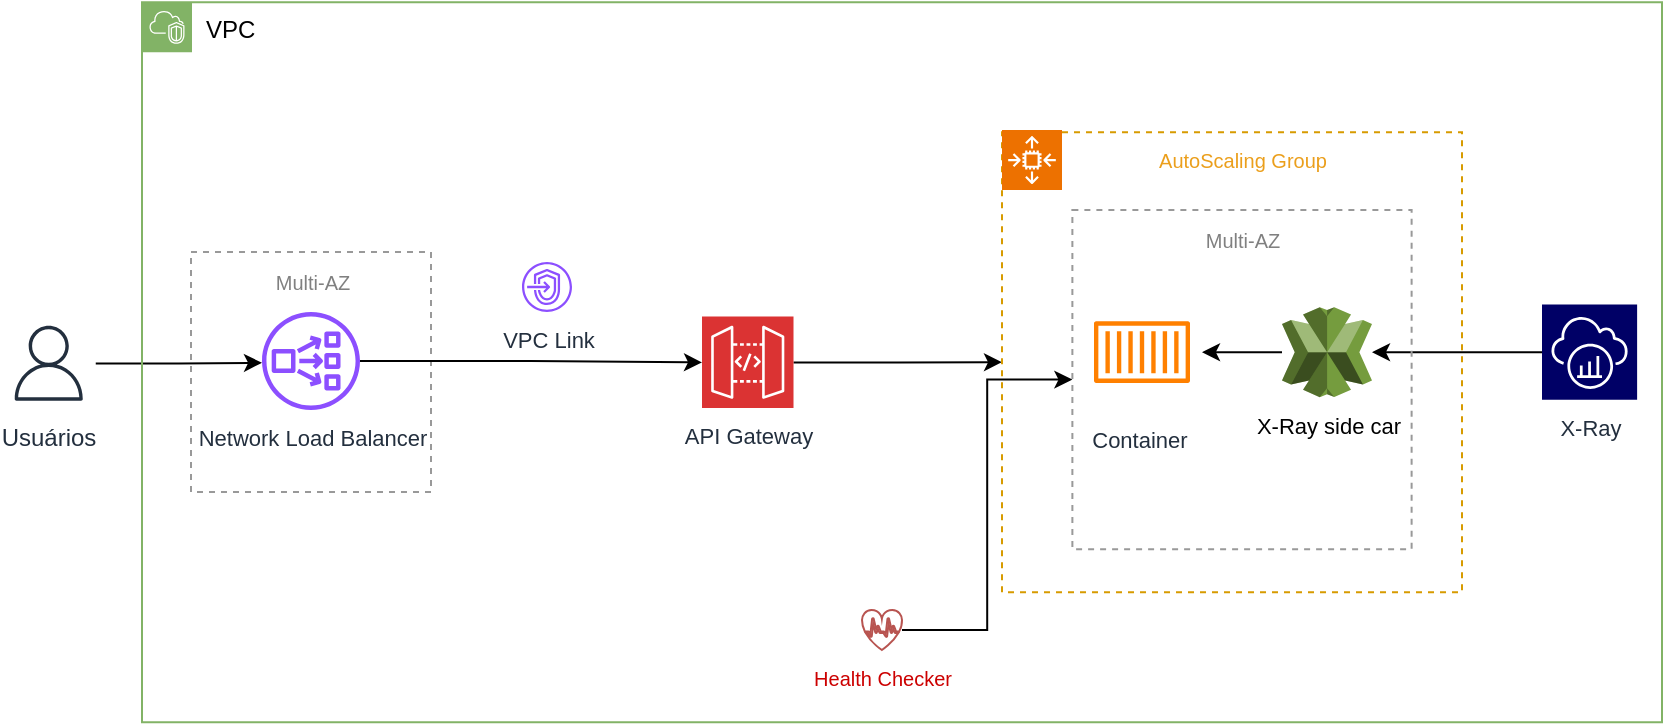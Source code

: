 <mxfile version="24.4.0" type="device">
  <diagram name="Page-1" id="6V-F49_OrAbm-ivBqpF-">
    <mxGraphModel dx="836" dy="538" grid="1" gridSize="10" guides="1" tooltips="1" connect="1" arrows="1" fold="1" page="1" pageScale="1" pageWidth="850" pageHeight="1100" math="0" shadow="0">
      <root>
        <mxCell id="0" />
        <mxCell id="1" parent="0" />
        <mxCell id="i5WH-FcULXQFqrXrjjIh-65" style="edgeStyle=orthogonalEdgeStyle;rounded=0;orthogonalLoop=1;jettySize=auto;html=1;" edge="1" parent="1" source="i5WH-FcULXQFqrXrjjIh-1">
          <mxGeometry relative="1" as="geometry">
            <mxPoint x="140" y="246.4" as="targetPoint" />
          </mxGeometry>
        </mxCell>
        <mxCell id="i5WH-FcULXQFqrXrjjIh-1" value="&lt;font style=&quot;font-size: 12px;&quot;&gt;Usuários&lt;/font&gt;&lt;div&gt;&lt;br&gt;&lt;/div&gt;" style="sketch=0;outlineConnect=0;fontColor=#232F3E;gradientColor=none;strokeColor=#232F3E;fillColor=#ffffff;dashed=0;verticalLabelPosition=bottom;verticalAlign=top;align=center;html=1;fontSize=12;fontStyle=0;aspect=fixed;shape=mxgraph.aws4.resourceIcon;resIcon=mxgraph.aws4.user;" vertex="1" parent="1">
          <mxGeometry x="10" y="223.25" width="46.75" height="46.75" as="geometry" />
        </mxCell>
        <mxCell id="i5WH-FcULXQFqrXrjjIh-17" value="" style="whiteSpace=wrap;html=1;aspect=fixed;dashed=1;fillColor=none;strokeColor=#999999;fontColor=#B8FF5C;" vertex="1" parent="1">
          <mxGeometry x="104.5" y="191" width="120" height="120" as="geometry" />
        </mxCell>
        <mxCell id="i5WH-FcULXQFqrXrjjIh-25" value="&lt;font style=&quot;font-size: 10px;&quot; color=&quot;#808080&quot;&gt;Multi-AZ&lt;/font&gt;" style="text;html=1;align=center;verticalAlign=middle;resizable=0;points=[];autosize=1;strokeColor=none;fillColor=none;" vertex="1" parent="1">
          <mxGeometry x="134.5" y="191" width="60" height="30" as="geometry" />
        </mxCell>
        <mxCell id="i5WH-FcULXQFqrXrjjIh-90" value="" style="edgeStyle=orthogonalEdgeStyle;rounded=0;orthogonalLoop=1;jettySize=auto;html=1;" edge="1" parent="1" source="i5WH-FcULXQFqrXrjjIh-12" target="i5WH-FcULXQFqrXrjjIh-28">
          <mxGeometry relative="1" as="geometry" />
        </mxCell>
        <mxCell id="i5WH-FcULXQFqrXrjjIh-12" value="&lt;font style=&quot;font-size: 11px;&quot;&gt;API Gateway&lt;/font&gt;&lt;div style=&quot;font-size: 11px;&quot;&gt;&lt;br&gt;&lt;/div&gt;" style="sketch=0;points=[[0,0,0],[0.25,0,0],[0.5,0,0],[0.75,0,0],[1,0,0],[0,1,0],[0.25,1,0],[0.5,1,0],[0.75,1,0],[1,1,0],[0,0.25,0],[0,0.5,0],[0,0.75,0],[1,0.25,0],[1,0.5,0],[1,0.75,0]];outlineConnect=0;fontColor=#232F3E;fillColor=#DB3333;strokeColor=#ffffff;dashed=0;verticalLabelPosition=bottom;verticalAlign=top;align=center;html=1;fontSize=12;fontStyle=0;aspect=fixed;shape=mxgraph.aws4.resourceIcon;resIcon=mxgraph.aws4.api_gateway;" vertex="1" parent="1">
          <mxGeometry x="360" y="223.25" width="45.75" height="45.75" as="geometry" />
        </mxCell>
        <mxCell id="i5WH-FcULXQFqrXrjjIh-70" style="edgeStyle=orthogonalEdgeStyle;rounded=0;orthogonalLoop=1;jettySize=auto;html=1;" edge="1" parent="1" source="i5WH-FcULXQFqrXrjjIh-69" target="i5WH-FcULXQFqrXrjjIh-12">
          <mxGeometry relative="1" as="geometry" />
        </mxCell>
        <mxCell id="i5WH-FcULXQFqrXrjjIh-69" value="&lt;font style=&quot;font-size: 11px;&quot;&gt;Network Load Balancer&lt;/font&gt;" style="sketch=0;outlineConnect=0;fontColor=#232F3E;gradientColor=none;fillColor=#8C4FFF;strokeColor=none;dashed=0;verticalLabelPosition=bottom;verticalAlign=top;align=center;html=1;fontSize=12;fontStyle=0;aspect=fixed;pointerEvents=1;shape=mxgraph.aws4.network_load_balancer;" vertex="1" parent="1">
          <mxGeometry x="140" y="221" width="49" height="49" as="geometry" />
        </mxCell>
        <mxCell id="i5WH-FcULXQFqrXrjjIh-71" value="&lt;font style=&quot;font-size: 11px;&quot;&gt;VPC Link&lt;/font&gt;" style="sketch=0;outlineConnect=0;fontColor=#232F3E;gradientColor=none;fillColor=#8C4FFF;strokeColor=none;dashed=0;verticalLabelPosition=bottom;verticalAlign=top;align=center;html=1;fontSize=12;fontStyle=0;aspect=fixed;pointerEvents=1;shape=mxgraph.aws4.endpoints;" vertex="1" parent="1">
          <mxGeometry x="270" y="196" width="25" height="25" as="geometry" />
        </mxCell>
        <mxCell id="i5WH-FcULXQFqrXrjjIh-83" value="VPC" style="points=[[0,0],[0.25,0],[0.5,0],[0.75,0],[1,0],[1,0.25],[1,0.5],[1,0.75],[1,1],[0.75,1],[0.5,1],[0.25,1],[0,1],[0,0.75],[0,0.5],[0,0.25]];outlineConnect=0;html=1;whiteSpace=wrap;fontSize=12;fontStyle=0;container=1;pointerEvents=0;collapsible=0;recursiveResize=0;shape=mxgraph.aws4.group;grIcon=mxgraph.aws4.group_vpc2;strokeColor=#82b366;fillColor=none;verticalAlign=top;align=left;spacingLeft=30;dashed=0;" vertex="1" parent="1">
          <mxGeometry x="80" y="66.13" width="760" height="360" as="geometry" />
        </mxCell>
        <mxCell id="i5WH-FcULXQFqrXrjjIh-28" value="" style="whiteSpace=wrap;html=1;aspect=fixed;dashed=1;fillColor=none;strokeColor=#d79b00;" vertex="1" parent="i5WH-FcULXQFqrXrjjIh-83">
          <mxGeometry x="430" y="65" width="230" height="230" as="geometry" />
        </mxCell>
        <mxCell id="i5WH-FcULXQFqrXrjjIh-10" value="" style="sketch=0;points=[[0,0,0],[0.25,0,0],[0.5,0,0],[0.75,0,0],[1,0,0],[0,1,0],[0.25,1,0],[0.5,1,0],[0.75,1,0],[1,1,0],[0,0.25,0],[0,0.5,0],[0,0.75,0],[1,0.25,0],[1,0.5,0],[1,0.75,0]];outlineConnect=0;fontColor=#232F3E;fillColor=#ED7100;strokeColor=#ffffff;dashed=0;verticalLabelPosition=bottom;verticalAlign=top;align=center;html=1;fontSize=12;fontStyle=0;aspect=fixed;shape=mxgraph.aws4.resourceIcon;resIcon=mxgraph.aws4.auto_scaling2;" vertex="1" parent="i5WH-FcULXQFqrXrjjIh-83">
          <mxGeometry x="430" y="63.87" width="30" height="30" as="geometry" />
        </mxCell>
        <mxCell id="i5WH-FcULXQFqrXrjjIh-97" value="" style="edgeStyle=orthogonalEdgeStyle;rounded=0;orthogonalLoop=1;jettySize=auto;html=1;" edge="1" parent="i5WH-FcULXQFqrXrjjIh-83" source="i5WH-FcULXQFqrXrjjIh-87" target="i5WH-FcULXQFqrXrjjIh-91">
          <mxGeometry relative="1" as="geometry" />
        </mxCell>
        <mxCell id="i5WH-FcULXQFqrXrjjIh-87" value="&lt;font style=&quot;font-size: 11px;&quot;&gt;X-Ray side car&lt;/font&gt;" style="outlineConnect=0;dashed=0;verticalLabelPosition=bottom;verticalAlign=top;align=center;html=1;shape=mxgraph.aws3.x_ray;fillColor=#759C3E;gradientColor=none;" vertex="1" parent="i5WH-FcULXQFqrXrjjIh-83">
          <mxGeometry x="570" y="152.44" width="45" height="45" as="geometry" />
        </mxCell>
        <mxCell id="i5WH-FcULXQFqrXrjjIh-91" value="&lt;font style=&quot;font-size: 11px;&quot;&gt;Container&amp;nbsp;&lt;/font&gt;" style="sketch=0;outlineConnect=0;fontColor=#232F3E;gradientColor=none;strokeColor=#FF8000;fillColor=none;dashed=0;verticalLabelPosition=bottom;verticalAlign=top;align=center;html=1;fontSize=12;fontStyle=0;aspect=fixed;shape=mxgraph.aws4.resourceIcon;resIcon=mxgraph.aws4.container_1;" vertex="1" parent="i5WH-FcULXQFqrXrjjIh-83">
          <mxGeometry x="470" y="144.94" width="60" height="60" as="geometry" />
        </mxCell>
        <mxCell id="i5WH-FcULXQFqrXrjjIh-36" value="&lt;font style=&quot;font-size: 10px;&quot; color=&quot;#eb9f1c&quot;&gt;AutoScaling Group&lt;/font&gt;" style="text;html=1;align=center;verticalAlign=middle;resizable=0;points=[];autosize=1;strokeColor=none;fillColor=none;" vertex="1" parent="i5WH-FcULXQFqrXrjjIh-83">
          <mxGeometry x="495" y="63.87" width="110" height="30" as="geometry" />
        </mxCell>
        <mxCell id="i5WH-FcULXQFqrXrjjIh-32" value="&lt;font style=&quot;font-size: 10px;&quot; color=&quot;#808080&quot;&gt;Multi-AZ&lt;/font&gt;" style="text;html=1;align=center;verticalAlign=middle;resizable=0;points=[];autosize=1;strokeColor=none;fillColor=none;" vertex="1" parent="i5WH-FcULXQFqrXrjjIh-83">
          <mxGeometry x="520" y="103.87" width="60" height="30" as="geometry" />
        </mxCell>
        <mxCell id="i5WH-FcULXQFqrXrjjIh-98" value="" style="edgeStyle=orthogonalEdgeStyle;rounded=0;orthogonalLoop=1;jettySize=auto;html=1;" edge="1" parent="i5WH-FcULXQFqrXrjjIh-83" source="i5WH-FcULXQFqrXrjjIh-95" target="i5WH-FcULXQFqrXrjjIh-87">
          <mxGeometry relative="1" as="geometry" />
        </mxCell>
        <mxCell id="i5WH-FcULXQFqrXrjjIh-95" value="&lt;font style=&quot;font-size: 11px;&quot;&gt;X-Ray&lt;/font&gt;" style="sketch=0;points=[[0,0,0],[0.25,0,0],[0.5,0,0],[0.75,0,0],[1,0,0],[0,1,0],[0.25,1,0],[0.5,1,0],[0.75,1,0],[1,1,0],[0,0.25,0],[0,0.5,0],[0,0.75,0],[1,0.25,0],[1,0.5,0],[1,0.75,0]];outlineConnect=0;fontColor=#232F3E;fillColor=#000066;strokeColor=#ffffff;dashed=0;verticalLabelPosition=bottom;verticalAlign=top;align=center;html=1;fontSize=12;fontStyle=0;aspect=fixed;shape=mxgraph.aws4.resourceIcon;resIcon=mxgraph.aws4.xray;" vertex="1" parent="i5WH-FcULXQFqrXrjjIh-83">
          <mxGeometry x="700" y="151.16" width="47.56" height="47.56" as="geometry" />
        </mxCell>
        <mxCell id="i5WH-FcULXQFqrXrjjIh-50" value="" style="whiteSpace=wrap;html=1;aspect=fixed;dashed=1;fillColor=none;strokeColor=#999999;fontColor=#B8FF5C;" vertex="1" parent="i5WH-FcULXQFqrXrjjIh-83">
          <mxGeometry x="465.19" y="103.87" width="169.62" height="169.62" as="geometry" />
        </mxCell>
        <mxCell id="i5WH-FcULXQFqrXrjjIh-39" value="&lt;font color=&quot;#cc0000&quot; style=&quot;font-size: 10px;&quot;&gt;Health Checker&lt;/font&gt;" style="shape=mxgraph.signs.healthcare.cardiology;html=1;pointerEvents=1;fillColor=none;strokeColor=#b85450;verticalLabelPosition=bottom;verticalAlign=top;align=center;" vertex="1" parent="i5WH-FcULXQFqrXrjjIh-83">
          <mxGeometry x="360" y="303.87" width="20" height="20" as="geometry" />
        </mxCell>
        <mxCell id="i5WH-FcULXQFqrXrjjIh-104" value="" style="edgeStyle=orthogonalEdgeStyle;rounded=0;orthogonalLoop=1;jettySize=auto;html=1;entryX=0;entryY=0.5;entryDx=0;entryDy=0;" edge="1" parent="i5WH-FcULXQFqrXrjjIh-83" source="i5WH-FcULXQFqrXrjjIh-39" target="i5WH-FcULXQFqrXrjjIh-50">
          <mxGeometry relative="1" as="geometry">
            <mxPoint x="460" y="380.13" as="sourcePoint" />
            <mxPoint x="545" y="255.13" as="targetPoint" />
          </mxGeometry>
        </mxCell>
      </root>
    </mxGraphModel>
  </diagram>
</mxfile>

